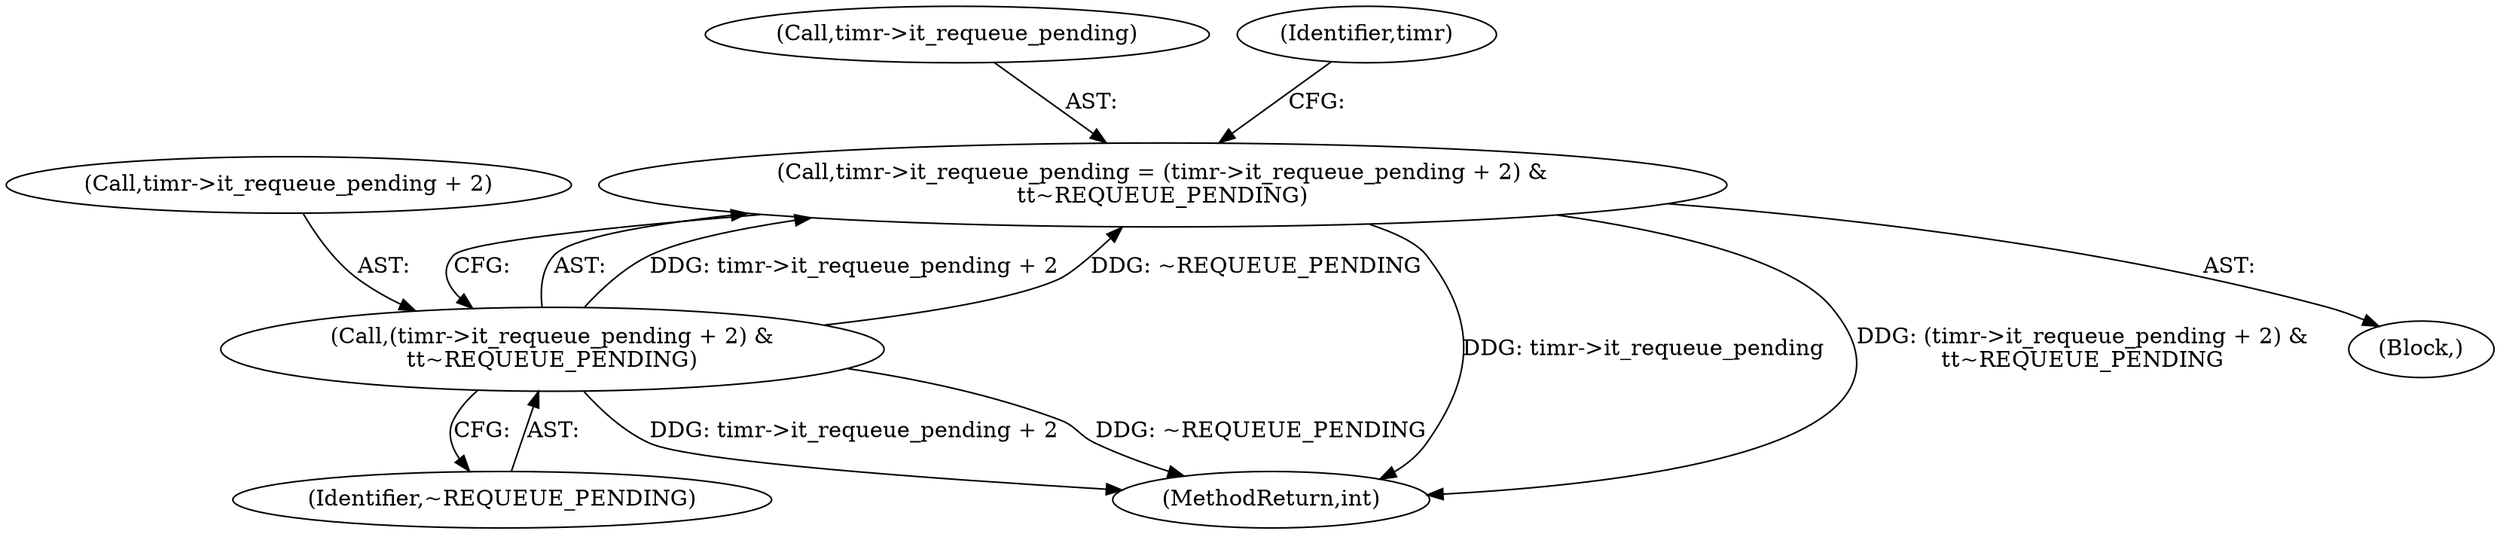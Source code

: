 digraph "0_linux_cef31d9af908243421258f1df35a4a644604efbe_0@pointer" {
"1000139" [label="(Call,timr->it_requeue_pending = (timr->it_requeue_pending + 2) &\n\t\t~REQUEUE_PENDING)"];
"1000143" [label="(Call,(timr->it_requeue_pending + 2) &\n\t\t~REQUEUE_PENDING)"];
"1000108" [label="(Block,)"];
"1000140" [label="(Call,timr->it_requeue_pending)"];
"1000143" [label="(Call,(timr->it_requeue_pending + 2) &\n\t\t~REQUEUE_PENDING)"];
"1000144" [label="(Call,timr->it_requeue_pending + 2)"];
"1000149" [label="(Identifier,~REQUEUE_PENDING)"];
"1000139" [label="(Call,timr->it_requeue_pending = (timr->it_requeue_pending + 2) &\n\t\t~REQUEUE_PENDING)"];
"1000152" [label="(Identifier,timr)"];
"1000207" [label="(MethodReturn,int)"];
"1000139" -> "1000108"  [label="AST: "];
"1000139" -> "1000143"  [label="CFG: "];
"1000140" -> "1000139"  [label="AST: "];
"1000143" -> "1000139"  [label="AST: "];
"1000152" -> "1000139"  [label="CFG: "];
"1000139" -> "1000207"  [label="DDG: timr->it_requeue_pending"];
"1000139" -> "1000207"  [label="DDG: (timr->it_requeue_pending + 2) &\n\t\t~REQUEUE_PENDING"];
"1000143" -> "1000139"  [label="DDG: timr->it_requeue_pending + 2"];
"1000143" -> "1000139"  [label="DDG: ~REQUEUE_PENDING"];
"1000143" -> "1000149"  [label="CFG: "];
"1000144" -> "1000143"  [label="AST: "];
"1000149" -> "1000143"  [label="AST: "];
"1000143" -> "1000207"  [label="DDG: timr->it_requeue_pending + 2"];
"1000143" -> "1000207"  [label="DDG: ~REQUEUE_PENDING"];
}
